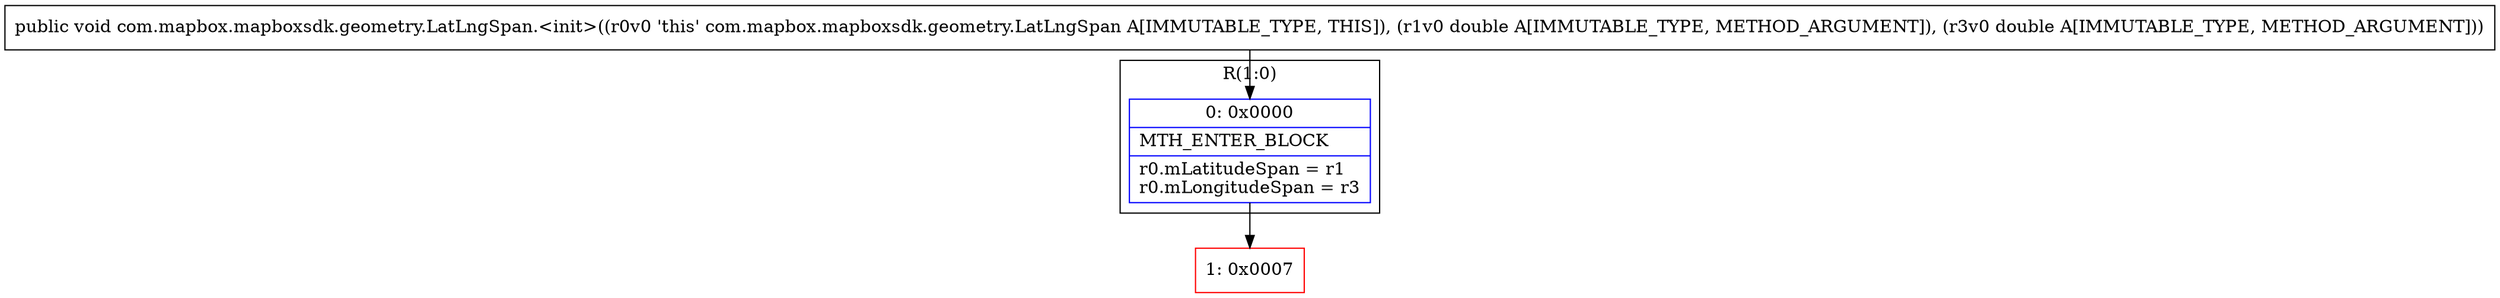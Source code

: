 digraph "CFG forcom.mapbox.mapboxsdk.geometry.LatLngSpan.\<init\>(DD)V" {
subgraph cluster_Region_1745212281 {
label = "R(1:0)";
node [shape=record,color=blue];
Node_0 [shape=record,label="{0\:\ 0x0000|MTH_ENTER_BLOCK\l|r0.mLatitudeSpan = r1\lr0.mLongitudeSpan = r3\l}"];
}
Node_1 [shape=record,color=red,label="{1\:\ 0x0007}"];
MethodNode[shape=record,label="{public void com.mapbox.mapboxsdk.geometry.LatLngSpan.\<init\>((r0v0 'this' com.mapbox.mapboxsdk.geometry.LatLngSpan A[IMMUTABLE_TYPE, THIS]), (r1v0 double A[IMMUTABLE_TYPE, METHOD_ARGUMENT]), (r3v0 double A[IMMUTABLE_TYPE, METHOD_ARGUMENT])) }"];
MethodNode -> Node_0;
Node_0 -> Node_1;
}

